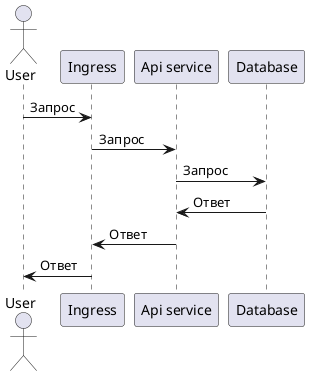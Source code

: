 @startuml
'https://plantuml.com/sequence-diagram

actor User
participant "Ingress"
participant "Api service"
participant "Database"

User -> "Ingress" : Запрос

"Ingress" -> "Api service" : Запрос
"Api service" -> "Database" : Запрос

"Database" -> "Api service" : Ответ
"Api service" -> "Ingress" : Ответ
"Ingress" -> "User" : Ответ

@enduml